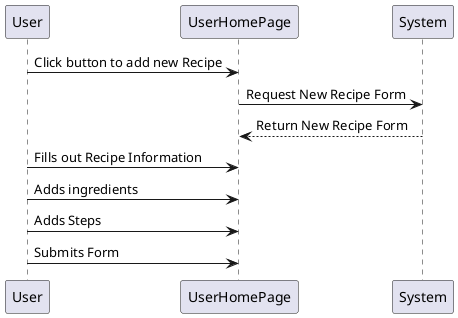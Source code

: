 @startuml
       User -> UserHomePage: Click button to add new Recipe
       UserHomePage -> System: Request New Recipe Form
       System --> UserHomePage: Return New Recipe Form

       User -> UserHomePage: Fills out Recipe Information
       User -> UserHomePage: Adds ingredients
       User -> UserHomePage: Adds Steps
       User -> UserHomePage: Submits Form

       @enduml